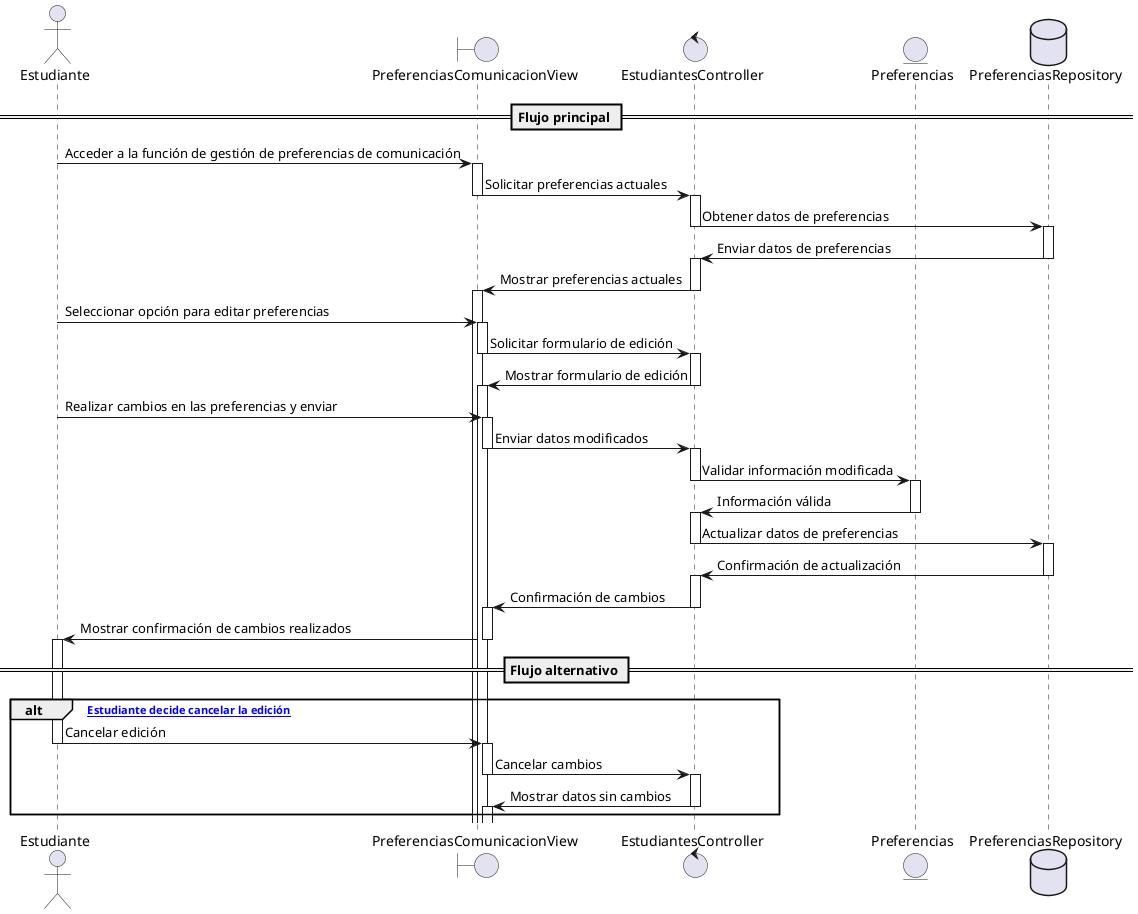 @startuml
actor Estudiante
boundary "PreferenciasComunicacionView" as View
control "EstudiantesController" as Controller
entity "Preferencias" as Preferencias
database "PreferenciasRepository" as Repository

== Flujo principal ==
Estudiante -> View --++: Acceder a la función de gestión de preferencias de comunicación
View -> Controller --++: Solicitar preferencias actuales
Controller -> Repository --++: Obtener datos de preferencias
Repository -> Controller --++: Enviar datos de preferencias
Controller -> View --++: Mostrar preferencias actuales

Estudiante -> View --++: Seleccionar opción para editar preferencias
View -> Controller --++: Solicitar formulario de edición
Controller -> View --++: Mostrar formulario de edición
Estudiante -> View --++: Realizar cambios en las preferencias y enviar
View -> Controller --++: Enviar datos modificados
Controller -> Preferencias --++: Validar información modificada
Preferencias -> Controller --++: Información válida
Controller -> Repository --++: Actualizar datos de preferencias
Repository -> Controller --++: Confirmación de actualización
Controller -> View --++: Confirmación de cambios
View -> Estudiante --++: Mostrar confirmación de cambios realizados

== Flujo alternativo ==

alt [Est Estudiante decide cancelar la edición]
    Estudiante -> View --++: Cancelar edición
    View -> Controller --++: Cancelar cambios
    Controller -> View --++: Mostrar datos sin cambios
end
@enduml